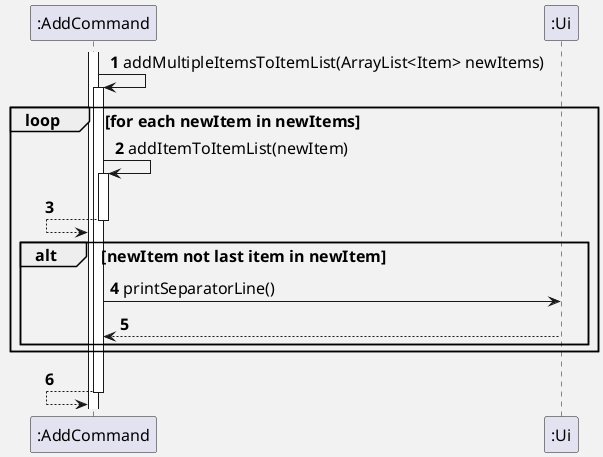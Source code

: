 @startuml
'https://plantuml.com/sequence-diagram

skinparam backgroundColor #f2f2f2
skinparam defaultFontSize 16

autonumber
activate ":AddCommand"

":AddCommand"-> ":AddCommand": addMultipleItemsToItemList(ArrayList<Item> newItems)
activate ":AddCommand"

loop for each newItem in newItems

":AddCommand" -> ":AddCommand": addItemToItemList(newItem)
activate ":AddCommand"
":AddCommand" <-- ":AddCommand"
deactivate ":AddCommand"

alt newItem not last item in newItem

":AddCommand" -> ":Ui": printSeparatorLine()
":AddCommand" <-- ":Ui"

end

end

":AddCommand" <-- ":AddCommand"
deactivate ":AddCommand"


@enduml